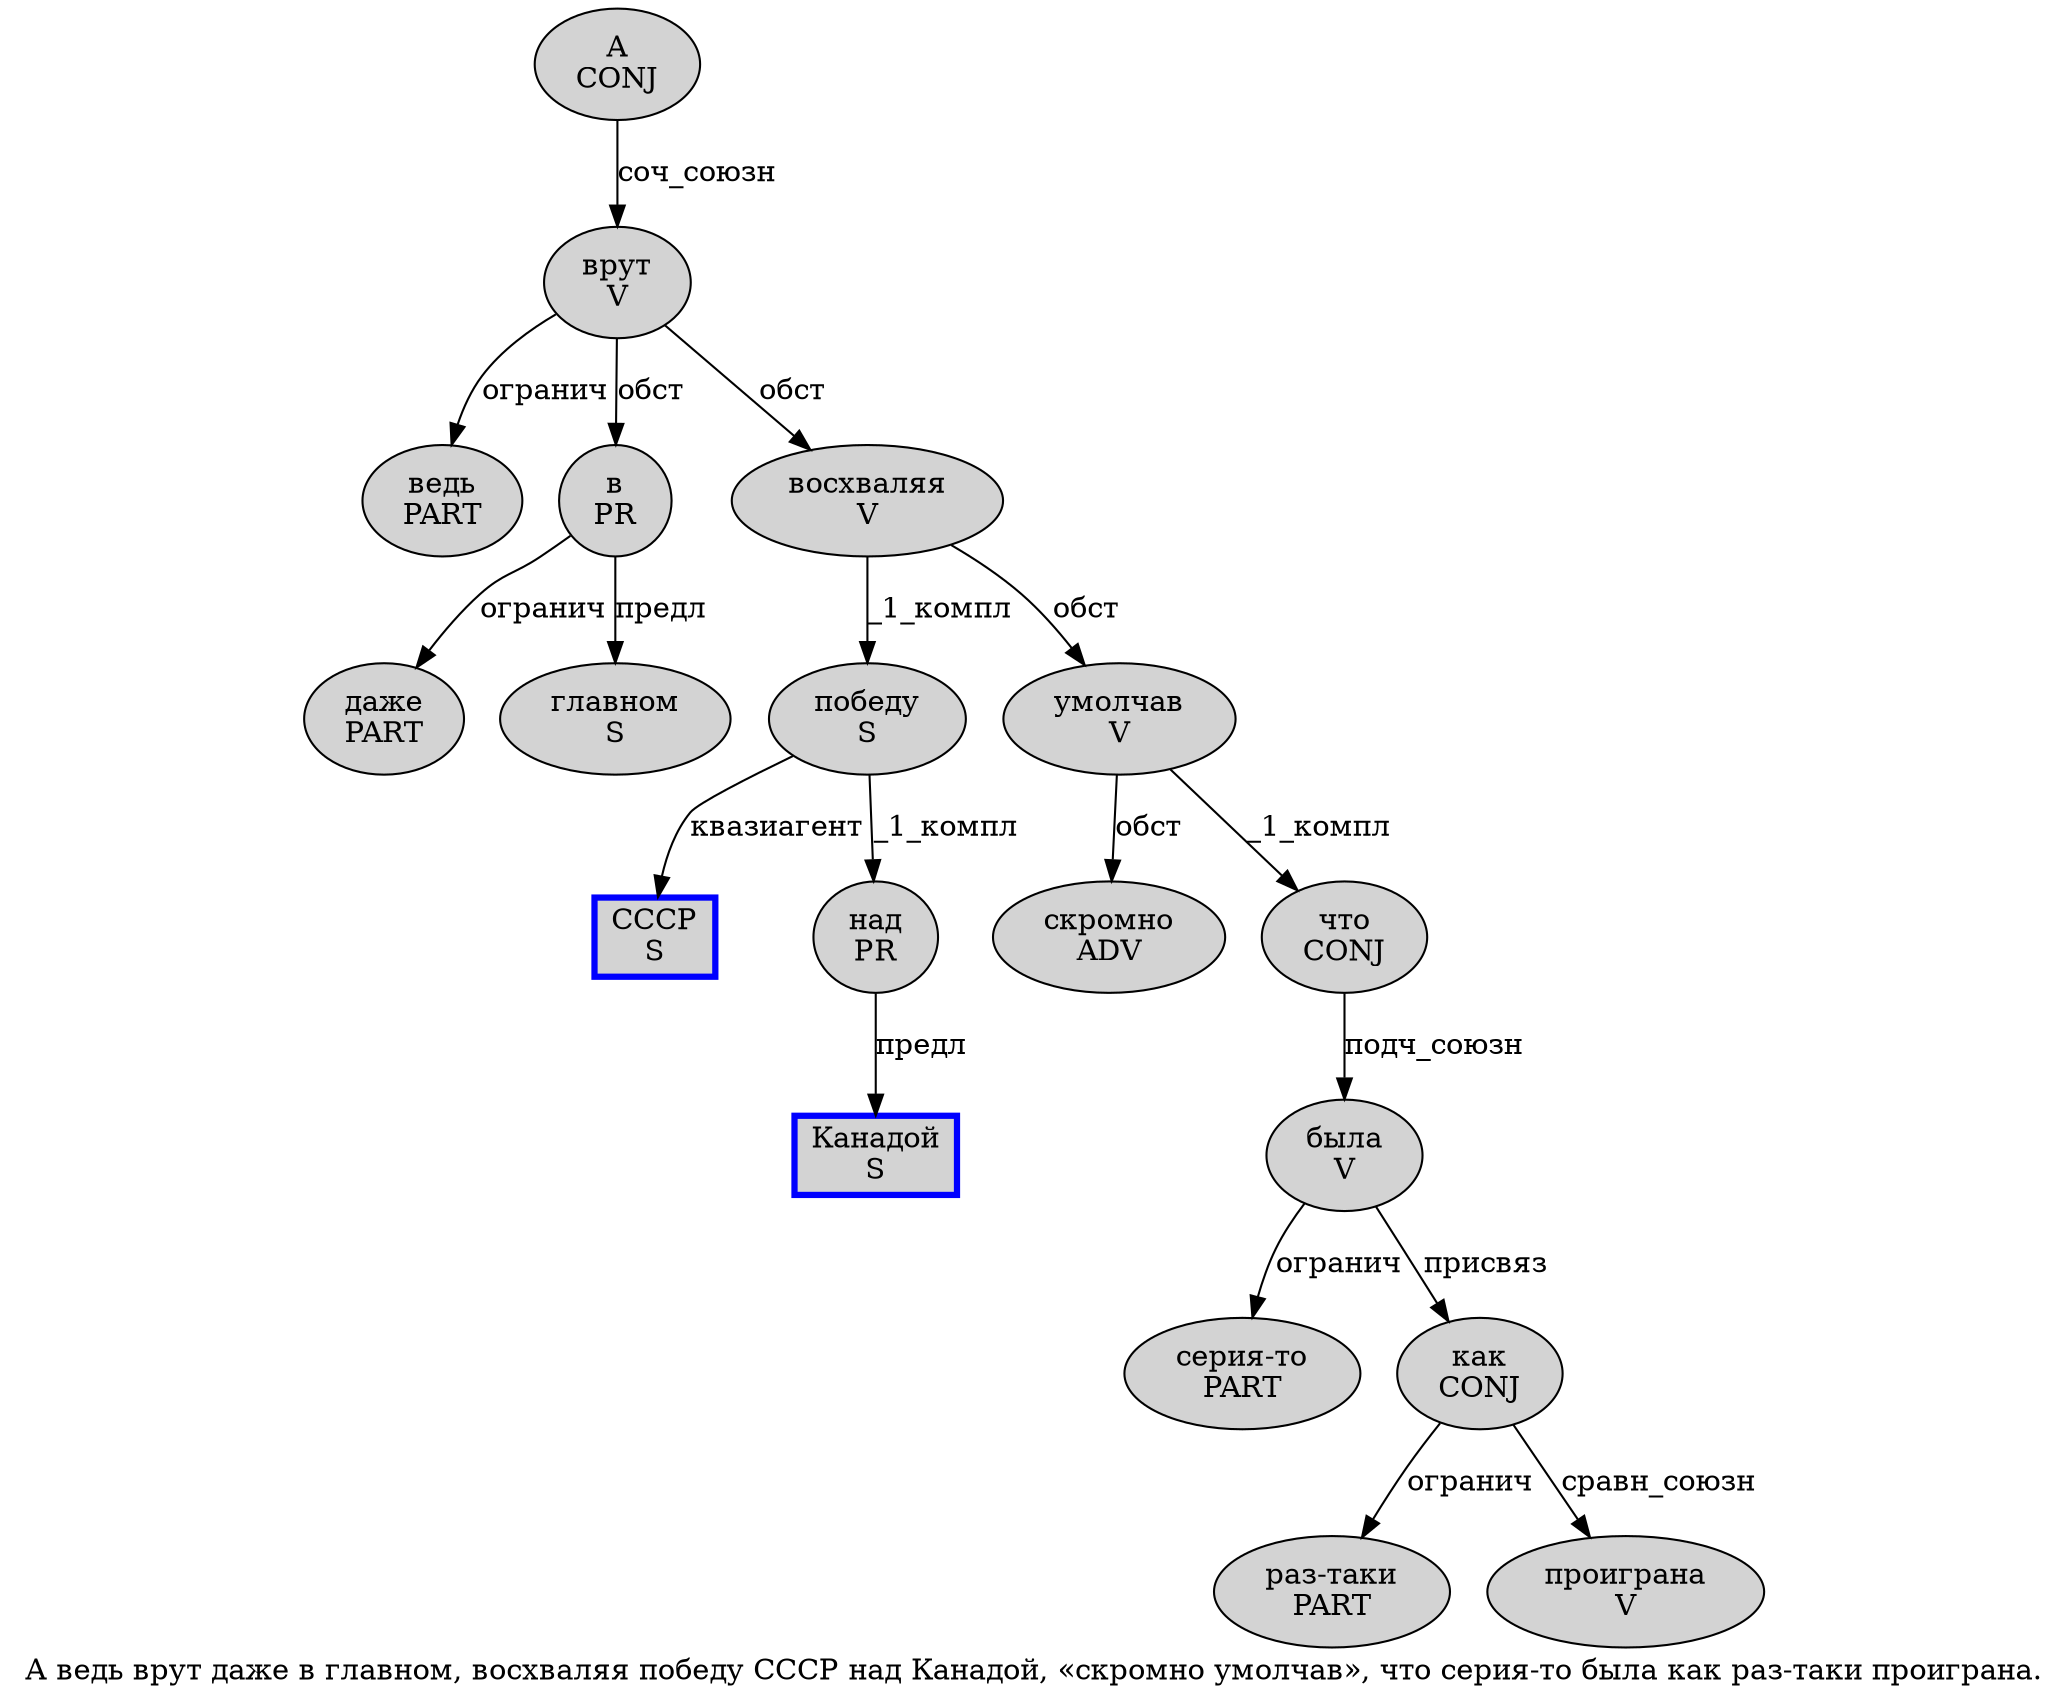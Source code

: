 digraph SENTENCE_3391 {
	graph [label="А ведь врут даже в главном, восхваляя победу СССР над Канадой, «скромно умолчав», что серия-то была как раз-таки проиграна."]
	node [style=filled]
		0 [label="А
CONJ" color="" fillcolor=lightgray penwidth=1 shape=ellipse]
		1 [label="ведь
PART" color="" fillcolor=lightgray penwidth=1 shape=ellipse]
		2 [label="врут
V" color="" fillcolor=lightgray penwidth=1 shape=ellipse]
		3 [label="даже
PART" color="" fillcolor=lightgray penwidth=1 shape=ellipse]
		4 [label="в
PR" color="" fillcolor=lightgray penwidth=1 shape=ellipse]
		5 [label="главном
S" color="" fillcolor=lightgray penwidth=1 shape=ellipse]
		7 [label="восхваляя
V" color="" fillcolor=lightgray penwidth=1 shape=ellipse]
		8 [label="победу
S" color="" fillcolor=lightgray penwidth=1 shape=ellipse]
		9 [label="СССР
S" color=blue fillcolor=lightgray penwidth=3 shape=box]
		10 [label="над
PR" color="" fillcolor=lightgray penwidth=1 shape=ellipse]
		11 [label="Канадой
S" color=blue fillcolor=lightgray penwidth=3 shape=box]
		14 [label="скромно
ADV" color="" fillcolor=lightgray penwidth=1 shape=ellipse]
		15 [label="умолчав
V" color="" fillcolor=lightgray penwidth=1 shape=ellipse]
		18 [label="что
CONJ" color="" fillcolor=lightgray penwidth=1 shape=ellipse]
		19 [label="серия-то
PART" color="" fillcolor=lightgray penwidth=1 shape=ellipse]
		20 [label="была
V" color="" fillcolor=lightgray penwidth=1 shape=ellipse]
		21 [label="как
CONJ" color="" fillcolor=lightgray penwidth=1 shape=ellipse]
		22 [label="раз-таки
PART" color="" fillcolor=lightgray penwidth=1 shape=ellipse]
		23 [label="проиграна
V" color="" fillcolor=lightgray penwidth=1 shape=ellipse]
			4 -> 3 [label="огранич"]
			4 -> 5 [label="предл"]
			18 -> 20 [label="подч_союзн"]
			15 -> 14 [label="обст"]
			15 -> 18 [label="_1_компл"]
			7 -> 8 [label="_1_компл"]
			7 -> 15 [label="обст"]
			2 -> 1 [label="огранич"]
			2 -> 4 [label="обст"]
			2 -> 7 [label="обст"]
			0 -> 2 [label="соч_союзн"]
			8 -> 9 [label="квазиагент"]
			8 -> 10 [label="_1_компл"]
			20 -> 19 [label="огранич"]
			20 -> 21 [label="присвяз"]
			10 -> 11 [label="предл"]
			21 -> 22 [label="огранич"]
			21 -> 23 [label="сравн_союзн"]
}